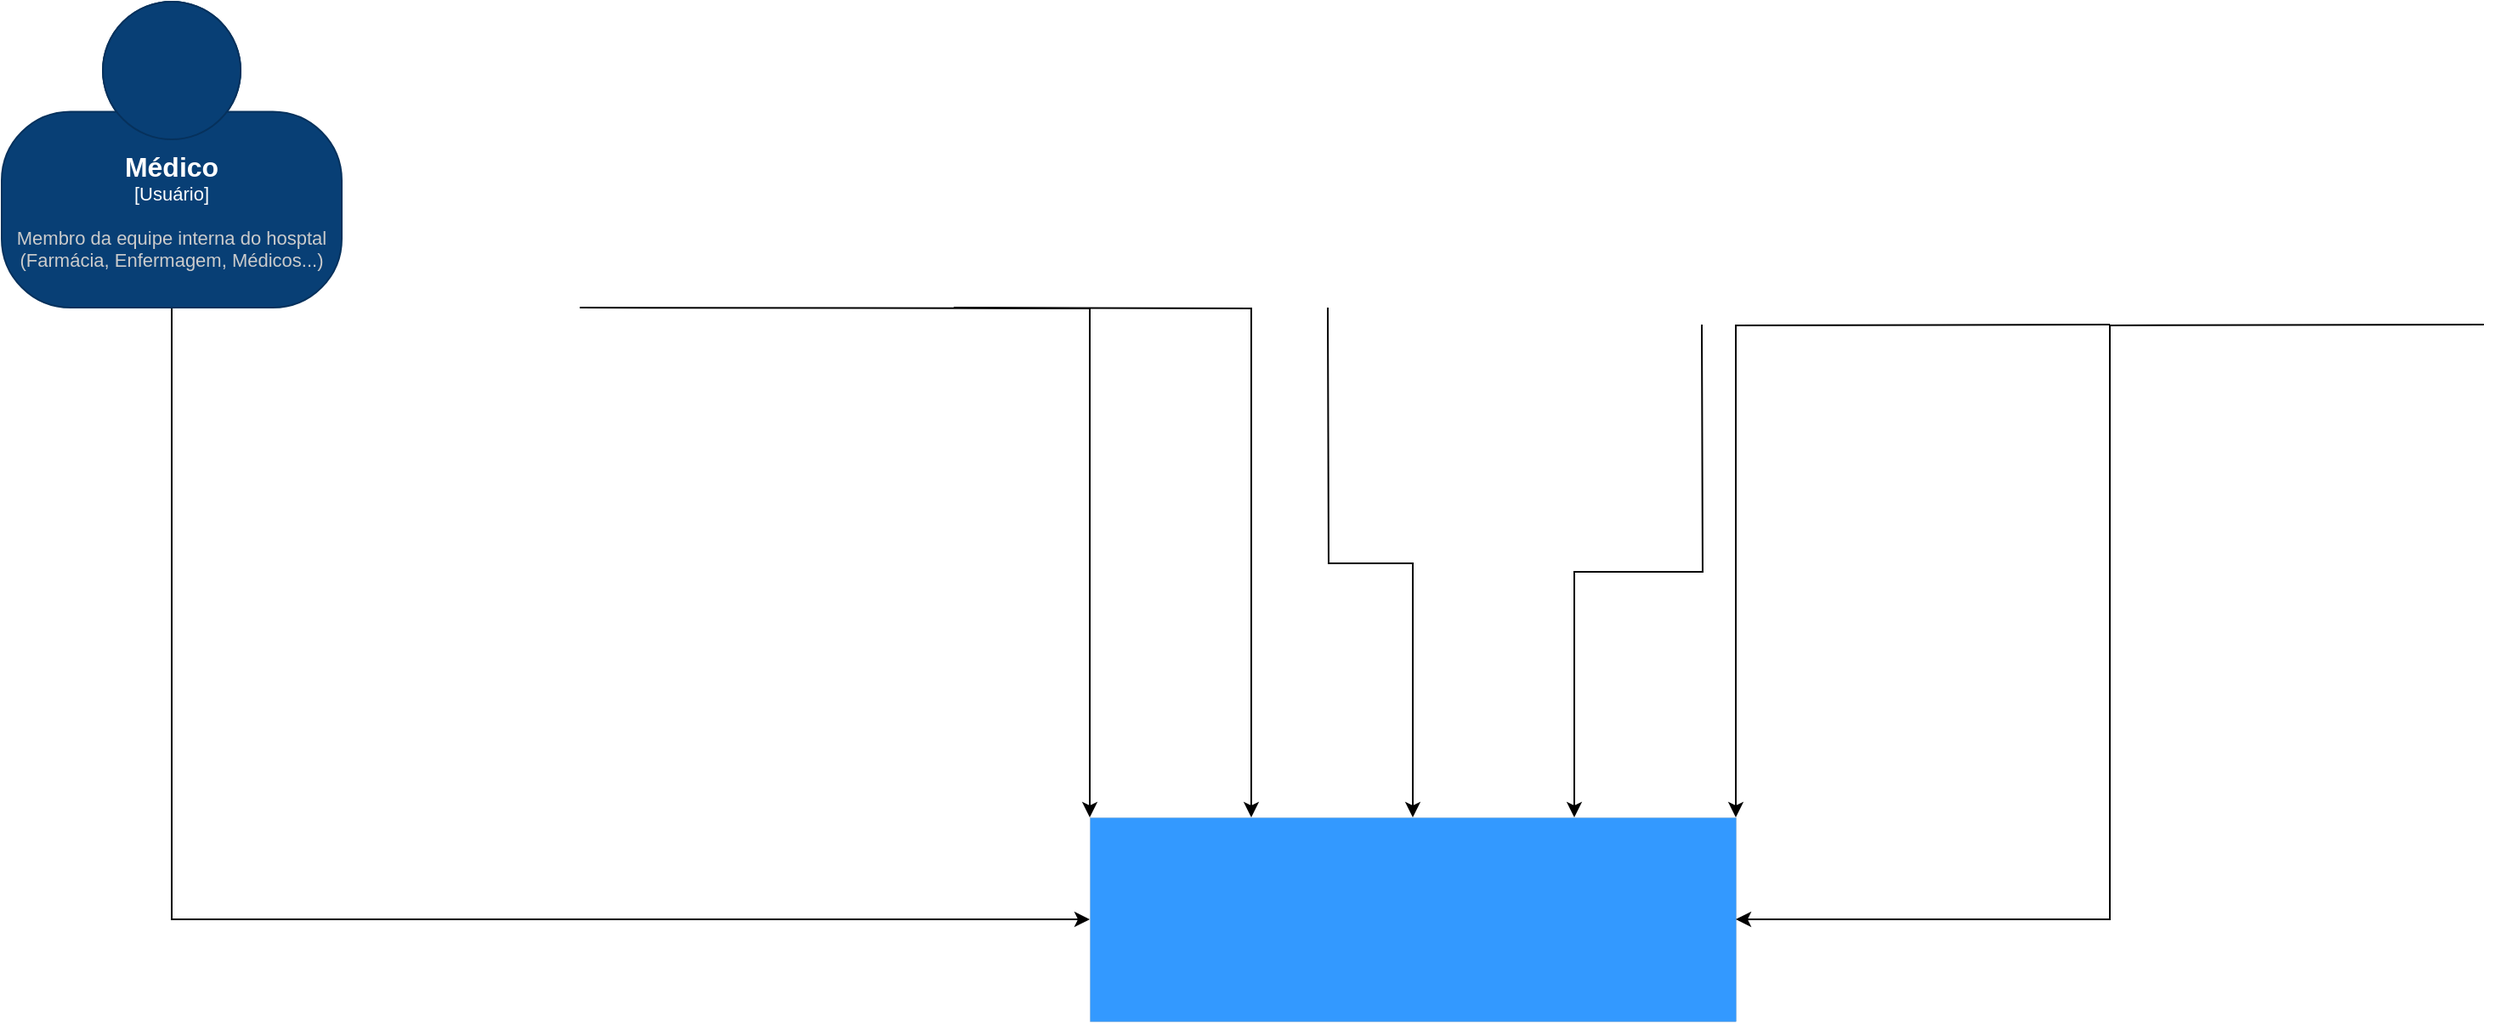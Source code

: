 <mxfile version="26.1.3">
  <diagram name="Página-1" id="FbIsrcHs8mvWrBGXNMo_">
    <mxGraphModel dx="2049" dy="1103" grid="1" gridSize="10" guides="1" tooltips="1" connect="1" arrows="1" fold="1" page="1" pageScale="1" pageWidth="827" pageHeight="1169" math="0" shadow="0">
      <root>
        <mxCell id="0" />
        <mxCell id="1" parent="0" />
        <mxCell id="f8HS52tVX_vnU_jdC3PO-23" style="edgeStyle=orthogonalEdgeStyle;rounded=0;orthogonalLoop=1;jettySize=auto;html=1;exitX=0.5;exitY=1;exitDx=0;exitDy=0;exitPerimeter=0;entryX=0;entryY=0.5;entryDx=0;entryDy=0;" edge="1" parent="1" source="f8HS52tVX_vnU_jdC3PO-5" target="f8HS52tVX_vnU_jdC3PO-9">
          <mxGeometry relative="1" as="geometry" />
        </mxCell>
        <object placeholders="1" c4Name="Médico" c4Type="Usuário" c4Description="Membro da equipe interna do hosptal (Farmácia, Enfermagem, Médicos...)" label="&lt;font style=&quot;font-size: 16px&quot;&gt;&lt;b&gt;%c4Name%&lt;/b&gt;&lt;/font&gt;&lt;div&gt;[%c4Type%]&lt;/div&gt;&lt;br&gt;&lt;div&gt;&lt;font style=&quot;font-size: 11px&quot;&gt;&lt;font color=&quot;#cccccc&quot;&gt;%c4Description%&lt;/font&gt;&lt;/div&gt;" id="f8HS52tVX_vnU_jdC3PO-5">
          <mxCell style="html=1;fontSize=11;dashed=0;whiteSpace=wrap;fillColor=#083F75;strokeColor=#06315C;fontColor=#ffffff;shape=mxgraph.c4.person2;align=center;metaEdit=1;points=[[0.5,0,0],[1,0.5,0],[1,0.75,0],[0.75,1,0],[0.5,1,0],[0.25,1,0],[0,0.75,0],[0,0.5,0]];resizable=0;" vertex="1" parent="1">
            <mxGeometry x="90" y="40" width="200" height="180" as="geometry" />
          </mxCell>
        </object>
        <mxCell id="f8HS52tVX_vnU_jdC3PO-9" value="" style="rounded=0;whiteSpace=wrap;html=1;strokeColor=default;strokeWidth=0;fillColor=#3399FF;" vertex="1" parent="1">
          <mxGeometry x="730" y="520" width="380" height="120" as="geometry" />
        </mxCell>
        <mxCell id="f8HS52tVX_vnU_jdC3PO-24" style="edgeStyle=orthogonalEdgeStyle;rounded=0;orthogonalLoop=1;jettySize=auto;html=1;exitX=0.5;exitY=1;exitDx=0;exitDy=0;exitPerimeter=0;entryX=0;entryY=0;entryDx=0;entryDy=0;" edge="1" parent="1" target="f8HS52tVX_vnU_jdC3PO-9">
          <mxGeometry relative="1" as="geometry">
            <mxPoint x="430" y="220" as="sourcePoint" />
          </mxGeometry>
        </mxCell>
        <mxCell id="f8HS52tVX_vnU_jdC3PO-25" style="edgeStyle=orthogonalEdgeStyle;rounded=0;orthogonalLoop=1;jettySize=auto;html=1;exitX=0.5;exitY=1;exitDx=0;exitDy=0;exitPerimeter=0;entryX=0.25;entryY=0;entryDx=0;entryDy=0;" edge="1" parent="1" target="f8HS52tVX_vnU_jdC3PO-9">
          <mxGeometry relative="1" as="geometry">
            <mxPoint x="650" y="220" as="sourcePoint" />
          </mxGeometry>
        </mxCell>
        <mxCell id="f8HS52tVX_vnU_jdC3PO-26" style="edgeStyle=orthogonalEdgeStyle;rounded=0;orthogonalLoop=1;jettySize=auto;html=1;exitX=0.5;exitY=1;exitDx=0;exitDy=0;exitPerimeter=0;entryX=0.5;entryY=0;entryDx=0;entryDy=0;" edge="1" parent="1" target="f8HS52tVX_vnU_jdC3PO-9">
          <mxGeometry relative="1" as="geometry">
            <mxPoint x="870" y="220" as="sourcePoint" />
          </mxGeometry>
        </mxCell>
        <mxCell id="f8HS52tVX_vnU_jdC3PO-27" style="edgeStyle=orthogonalEdgeStyle;rounded=0;orthogonalLoop=1;jettySize=auto;html=1;exitX=0.5;exitY=1;exitDx=0;exitDy=0;exitPerimeter=0;entryX=0.75;entryY=0;entryDx=0;entryDy=0;" edge="1" parent="1" target="f8HS52tVX_vnU_jdC3PO-9">
          <mxGeometry relative="1" as="geometry">
            <mxPoint x="1090" y="230" as="sourcePoint" />
          </mxGeometry>
        </mxCell>
        <mxCell id="f8HS52tVX_vnU_jdC3PO-28" style="edgeStyle=orthogonalEdgeStyle;rounded=0;orthogonalLoop=1;jettySize=auto;html=1;exitX=0.5;exitY=1;exitDx=0;exitDy=0;exitPerimeter=0;entryX=1;entryY=0;entryDx=0;entryDy=0;" edge="1" parent="1" target="f8HS52tVX_vnU_jdC3PO-9">
          <mxGeometry relative="1" as="geometry">
            <mxPoint x="1330" y="230" as="sourcePoint" />
          </mxGeometry>
        </mxCell>
        <mxCell id="f8HS52tVX_vnU_jdC3PO-29" style="edgeStyle=orthogonalEdgeStyle;rounded=0;orthogonalLoop=1;jettySize=auto;html=1;exitX=0.5;exitY=1;exitDx=0;exitDy=0;exitPerimeter=0;entryX=1;entryY=0.5;entryDx=0;entryDy=0;" edge="1" parent="1" target="f8HS52tVX_vnU_jdC3PO-9">
          <mxGeometry relative="1" as="geometry">
            <mxPoint x="1550" y="230" as="sourcePoint" />
          </mxGeometry>
        </mxCell>
      </root>
    </mxGraphModel>
  </diagram>
</mxfile>
